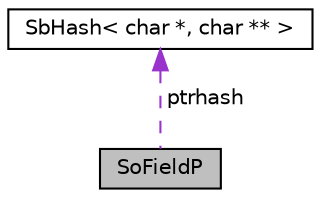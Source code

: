 digraph "SoFieldP"
{
 // LATEX_PDF_SIZE
  edge [fontname="Helvetica",fontsize="10",labelfontname="Helvetica",labelfontsize="10"];
  node [fontname="Helvetica",fontsize="10",shape=record];
  Node1 [label="SoFieldP",height=0.2,width=0.4,color="black", fillcolor="grey75", style="filled", fontcolor="black",tooltip=" "];
  Node2 -> Node1 [dir="back",color="darkorchid3",fontsize="10",style="dashed",label=" ptrhash" ,fontname="Helvetica"];
  Node2 [label="SbHash\< char *, char ** \>",height=0.2,width=0.4,color="black", fillcolor="white", style="filled",URL="$classSbHash.html",tooltip=" "];
}
